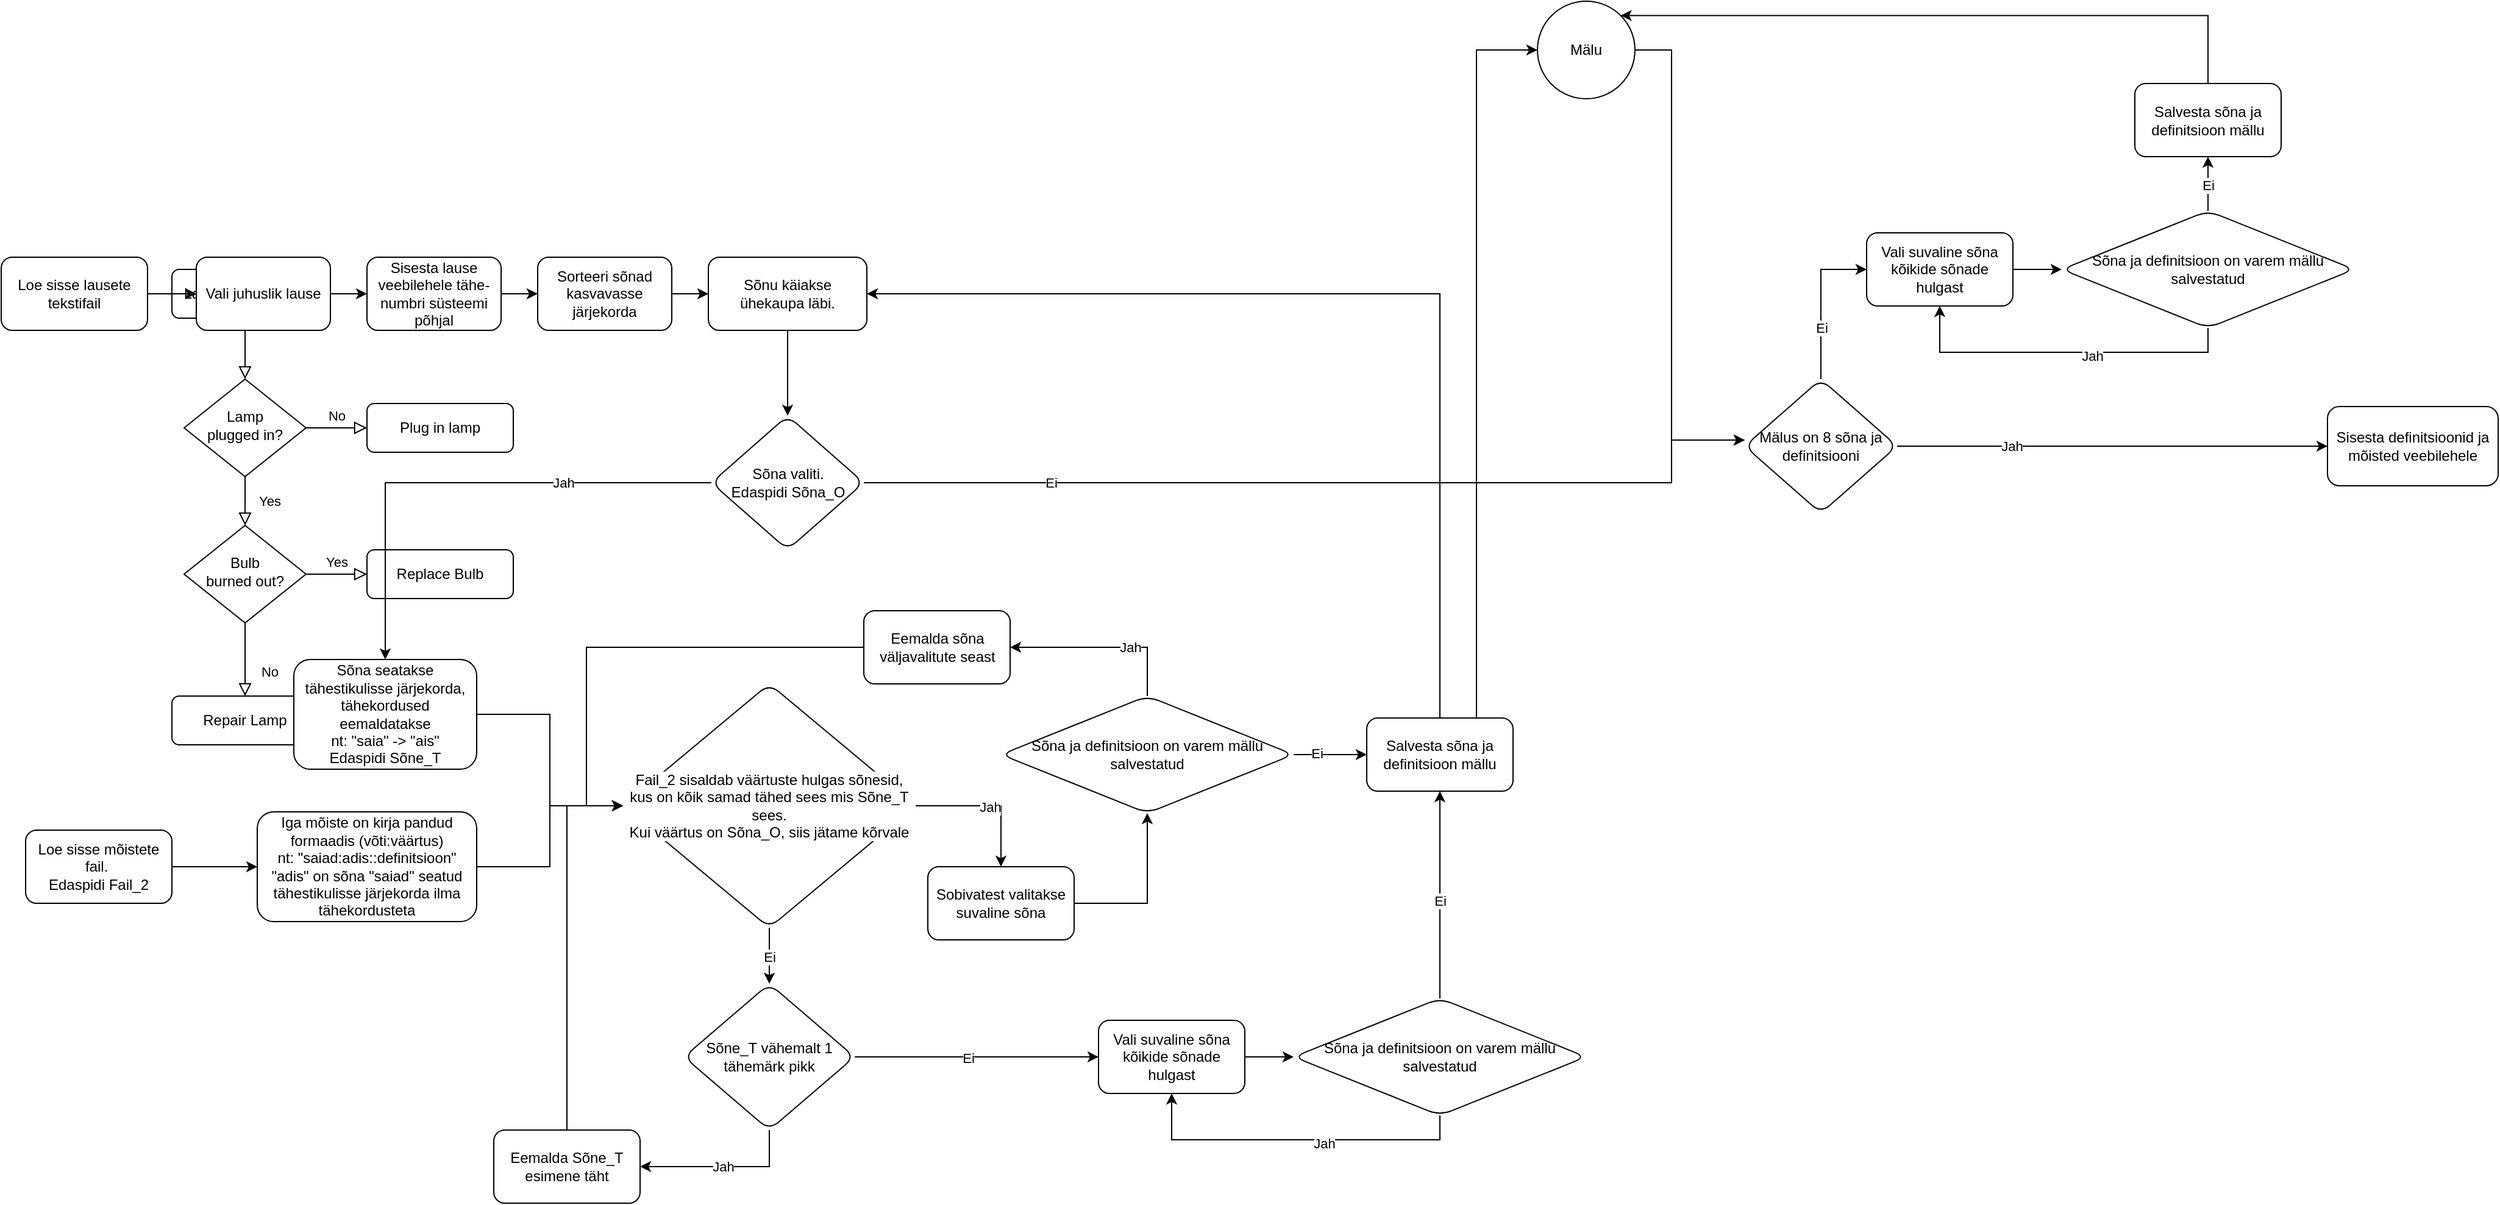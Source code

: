 <mxfile version="24.2.2" type="github">
  <diagram id="C5RBs43oDa-KdzZeNtuy" name="Page-1">
    <mxGraphModel dx="2074" dy="2275" grid="1" gridSize="10" guides="1" tooltips="1" connect="1" arrows="1" fold="1" page="1" pageScale="1" pageWidth="827" pageHeight="1169" math="0" shadow="0">
      <root>
        <mxCell id="WIyWlLk6GJQsqaUBKTNV-0" />
        <mxCell id="WIyWlLk6GJQsqaUBKTNV-1" parent="WIyWlLk6GJQsqaUBKTNV-0" />
        <mxCell id="WIyWlLk6GJQsqaUBKTNV-2" value="" style="rounded=0;html=1;jettySize=auto;orthogonalLoop=1;fontSize=11;endArrow=block;endFill=0;endSize=8;strokeWidth=1;shadow=0;labelBackgroundColor=none;edgeStyle=orthogonalEdgeStyle;" parent="WIyWlLk6GJQsqaUBKTNV-1" source="WIyWlLk6GJQsqaUBKTNV-3" target="WIyWlLk6GJQsqaUBKTNV-6" edge="1">
          <mxGeometry relative="1" as="geometry" />
        </mxCell>
        <mxCell id="WIyWlLk6GJQsqaUBKTNV-3" value="Lamp doesn&#39;t work" style="rounded=1;whiteSpace=wrap;html=1;fontSize=12;glass=0;strokeWidth=1;shadow=0;" parent="WIyWlLk6GJQsqaUBKTNV-1" vertex="1">
          <mxGeometry x="160" y="80" width="120" height="40" as="geometry" />
        </mxCell>
        <mxCell id="WIyWlLk6GJQsqaUBKTNV-4" value="Yes" style="rounded=0;html=1;jettySize=auto;orthogonalLoop=1;fontSize=11;endArrow=block;endFill=0;endSize=8;strokeWidth=1;shadow=0;labelBackgroundColor=none;edgeStyle=orthogonalEdgeStyle;" parent="WIyWlLk6GJQsqaUBKTNV-1" source="WIyWlLk6GJQsqaUBKTNV-6" target="WIyWlLk6GJQsqaUBKTNV-10" edge="1">
          <mxGeometry y="20" relative="1" as="geometry">
            <mxPoint as="offset" />
          </mxGeometry>
        </mxCell>
        <mxCell id="WIyWlLk6GJQsqaUBKTNV-5" value="No" style="edgeStyle=orthogonalEdgeStyle;rounded=0;html=1;jettySize=auto;orthogonalLoop=1;fontSize=11;endArrow=block;endFill=0;endSize=8;strokeWidth=1;shadow=0;labelBackgroundColor=none;" parent="WIyWlLk6GJQsqaUBKTNV-1" source="WIyWlLk6GJQsqaUBKTNV-6" target="WIyWlLk6GJQsqaUBKTNV-7" edge="1">
          <mxGeometry y="10" relative="1" as="geometry">
            <mxPoint as="offset" />
          </mxGeometry>
        </mxCell>
        <mxCell id="WIyWlLk6GJQsqaUBKTNV-6" value="Lamp&lt;br&gt;plugged in?" style="rhombus;whiteSpace=wrap;html=1;shadow=0;fontFamily=Helvetica;fontSize=12;align=center;strokeWidth=1;spacing=6;spacingTop=-4;" parent="WIyWlLk6GJQsqaUBKTNV-1" vertex="1">
          <mxGeometry x="170" y="170" width="100" height="80" as="geometry" />
        </mxCell>
        <mxCell id="WIyWlLk6GJQsqaUBKTNV-7" value="Plug in lamp" style="rounded=1;whiteSpace=wrap;html=1;fontSize=12;glass=0;strokeWidth=1;shadow=0;" parent="WIyWlLk6GJQsqaUBKTNV-1" vertex="1">
          <mxGeometry x="320" y="190" width="120" height="40" as="geometry" />
        </mxCell>
        <mxCell id="WIyWlLk6GJQsqaUBKTNV-8" value="No" style="rounded=0;html=1;jettySize=auto;orthogonalLoop=1;fontSize=11;endArrow=block;endFill=0;endSize=8;strokeWidth=1;shadow=0;labelBackgroundColor=none;edgeStyle=orthogonalEdgeStyle;" parent="WIyWlLk6GJQsqaUBKTNV-1" source="WIyWlLk6GJQsqaUBKTNV-10" target="WIyWlLk6GJQsqaUBKTNV-11" edge="1">
          <mxGeometry x="0.333" y="20" relative="1" as="geometry">
            <mxPoint as="offset" />
          </mxGeometry>
        </mxCell>
        <mxCell id="WIyWlLk6GJQsqaUBKTNV-9" value="Yes" style="edgeStyle=orthogonalEdgeStyle;rounded=0;html=1;jettySize=auto;orthogonalLoop=1;fontSize=11;endArrow=block;endFill=0;endSize=8;strokeWidth=1;shadow=0;labelBackgroundColor=none;" parent="WIyWlLk6GJQsqaUBKTNV-1" source="WIyWlLk6GJQsqaUBKTNV-10" target="WIyWlLk6GJQsqaUBKTNV-12" edge="1">
          <mxGeometry y="10" relative="1" as="geometry">
            <mxPoint as="offset" />
          </mxGeometry>
        </mxCell>
        <mxCell id="WIyWlLk6GJQsqaUBKTNV-10" value="Bulb&lt;br&gt;burned out?" style="rhombus;whiteSpace=wrap;html=1;shadow=0;fontFamily=Helvetica;fontSize=12;align=center;strokeWidth=1;spacing=6;spacingTop=-4;" parent="WIyWlLk6GJQsqaUBKTNV-1" vertex="1">
          <mxGeometry x="170" y="290" width="100" height="80" as="geometry" />
        </mxCell>
        <mxCell id="WIyWlLk6GJQsqaUBKTNV-11" value="Repair Lamp" style="rounded=1;whiteSpace=wrap;html=1;fontSize=12;glass=0;strokeWidth=1;shadow=0;" parent="WIyWlLk6GJQsqaUBKTNV-1" vertex="1">
          <mxGeometry x="160" y="430" width="120" height="40" as="geometry" />
        </mxCell>
        <mxCell id="WIyWlLk6GJQsqaUBKTNV-12" value="Replace Bulb" style="rounded=1;whiteSpace=wrap;html=1;fontSize=12;glass=0;strokeWidth=1;shadow=0;" parent="WIyWlLk6GJQsqaUBKTNV-1" vertex="1">
          <mxGeometry x="320" y="310" width="120" height="40" as="geometry" />
        </mxCell>
        <mxCell id="gTA1HExa4bC7OUB-ggl0-0" value="" style="edgeStyle=orthogonalEdgeStyle;rounded=0;orthogonalLoop=1;jettySize=auto;html=1;" edge="1" parent="WIyWlLk6GJQsqaUBKTNV-1" source="gTA1HExa4bC7OUB-ggl0-1" target="gTA1HExa4bC7OUB-ggl0-5">
          <mxGeometry relative="1" as="geometry" />
        </mxCell>
        <mxCell id="gTA1HExa4bC7OUB-ggl0-1" value="Loe sisse lausete tekstifail" style="rounded=1;whiteSpace=wrap;html=1;" vertex="1" parent="WIyWlLk6GJQsqaUBKTNV-1">
          <mxGeometry x="20" y="70" width="120" height="60" as="geometry" />
        </mxCell>
        <mxCell id="gTA1HExa4bC7OUB-ggl0-2" value="" style="edgeStyle=orthogonalEdgeStyle;rounded=0;orthogonalLoop=1;jettySize=auto;html=1;" edge="1" parent="WIyWlLk6GJQsqaUBKTNV-1" source="gTA1HExa4bC7OUB-ggl0-3" target="gTA1HExa4bC7OUB-ggl0-15">
          <mxGeometry relative="1" as="geometry" />
        </mxCell>
        <mxCell id="gTA1HExa4bC7OUB-ggl0-3" value="Loe sisse mõistete fail.&amp;nbsp;&lt;div&gt;Edaspidi Fail_2&lt;/div&gt;" style="rounded=1;whiteSpace=wrap;html=1;" vertex="1" parent="WIyWlLk6GJQsqaUBKTNV-1">
          <mxGeometry x="40" y="540" width="120" height="60" as="geometry" />
        </mxCell>
        <mxCell id="gTA1HExa4bC7OUB-ggl0-4" value="" style="edgeStyle=orthogonalEdgeStyle;rounded=0;orthogonalLoop=1;jettySize=auto;html=1;" edge="1" parent="WIyWlLk6GJQsqaUBKTNV-1" source="gTA1HExa4bC7OUB-ggl0-5" target="gTA1HExa4bC7OUB-ggl0-7">
          <mxGeometry relative="1" as="geometry" />
        </mxCell>
        <mxCell id="gTA1HExa4bC7OUB-ggl0-5" value="Vali juhuslik lause" style="rounded=1;whiteSpace=wrap;html=1;" vertex="1" parent="WIyWlLk6GJQsqaUBKTNV-1">
          <mxGeometry x="180" y="70" width="110" height="60" as="geometry" />
        </mxCell>
        <mxCell id="gTA1HExa4bC7OUB-ggl0-6" value="" style="edgeStyle=orthogonalEdgeStyle;rounded=0;orthogonalLoop=1;jettySize=auto;html=1;" edge="1" parent="WIyWlLk6GJQsqaUBKTNV-1" source="gTA1HExa4bC7OUB-ggl0-7" target="gTA1HExa4bC7OUB-ggl0-9">
          <mxGeometry relative="1" as="geometry" />
        </mxCell>
        <mxCell id="gTA1HExa4bC7OUB-ggl0-7" value="Sisesta lause veebilehele tähe-numbri süsteemi põhjal" style="rounded=1;whiteSpace=wrap;html=1;" vertex="1" parent="WIyWlLk6GJQsqaUBKTNV-1">
          <mxGeometry x="320" y="70" width="110" height="60" as="geometry" />
        </mxCell>
        <mxCell id="gTA1HExa4bC7OUB-ggl0-8" value="" style="edgeStyle=orthogonalEdgeStyle;rounded=0;orthogonalLoop=1;jettySize=auto;html=1;" edge="1" parent="WIyWlLk6GJQsqaUBKTNV-1" source="gTA1HExa4bC7OUB-ggl0-9" target="gTA1HExa4bC7OUB-ggl0-11">
          <mxGeometry relative="1" as="geometry" />
        </mxCell>
        <mxCell id="gTA1HExa4bC7OUB-ggl0-9" value="Sorteeri sõnad kasvavasse järjekorda" style="rounded=1;whiteSpace=wrap;html=1;" vertex="1" parent="WIyWlLk6GJQsqaUBKTNV-1">
          <mxGeometry x="460" y="70" width="110" height="60" as="geometry" />
        </mxCell>
        <mxCell id="gTA1HExa4bC7OUB-ggl0-10" value="" style="edgeStyle=orthogonalEdgeStyle;rounded=0;orthogonalLoop=1;jettySize=auto;html=1;" edge="1" parent="WIyWlLk6GJQsqaUBKTNV-1" source="gTA1HExa4bC7OUB-ggl0-11" target="gTA1HExa4bC7OUB-ggl0-50">
          <mxGeometry relative="1" as="geometry" />
        </mxCell>
        <mxCell id="gTA1HExa4bC7OUB-ggl0-11" value="Sõnu käiakse ühekaupa läbi." style="rounded=1;whiteSpace=wrap;html=1;" vertex="1" parent="WIyWlLk6GJQsqaUBKTNV-1">
          <mxGeometry x="600" y="70" width="130" height="60" as="geometry" />
        </mxCell>
        <mxCell id="gTA1HExa4bC7OUB-ggl0-12" style="edgeStyle=orthogonalEdgeStyle;rounded=0;orthogonalLoop=1;jettySize=auto;html=1;entryX=0;entryY=0.5;entryDx=0;entryDy=0;" edge="1" parent="WIyWlLk6GJQsqaUBKTNV-1" source="gTA1HExa4bC7OUB-ggl0-13" target="gTA1HExa4bC7OUB-ggl0-20">
          <mxGeometry relative="1" as="geometry" />
        </mxCell>
        <mxCell id="gTA1HExa4bC7OUB-ggl0-13" value="Sõna seatakse tähestikulisse järjekorda, tähekordused eemaldatakse&lt;div&gt;nt: &quot;saia&quot; -&amp;gt; &quot;ais&quot;&lt;/div&gt;&lt;div&gt;Edaspidi Sõne_T&lt;/div&gt;" style="rounded=1;whiteSpace=wrap;html=1;" vertex="1" parent="WIyWlLk6GJQsqaUBKTNV-1">
          <mxGeometry x="260" y="400" width="150" height="90" as="geometry" />
        </mxCell>
        <mxCell id="gTA1HExa4bC7OUB-ggl0-14" value="" style="edgeStyle=orthogonalEdgeStyle;rounded=0;orthogonalLoop=1;jettySize=auto;html=1;" edge="1" parent="WIyWlLk6GJQsqaUBKTNV-1" source="gTA1HExa4bC7OUB-ggl0-15" target="gTA1HExa4bC7OUB-ggl0-20">
          <mxGeometry relative="1" as="geometry" />
        </mxCell>
        <mxCell id="gTA1HExa4bC7OUB-ggl0-15" value="Iga mõiste on kirja pandud formaadis (võti:väärtus)&lt;div&gt;nt: &quot;saiad:adis::definitsioon&quot;&lt;/div&gt;&lt;div&gt;&quot;adis&quot; on sõna &quot;saiad&quot; seatud tähestikulisse järjekorda ilma tähekordusteta&lt;/div&gt;" style="rounded=1;whiteSpace=wrap;html=1;" vertex="1" parent="WIyWlLk6GJQsqaUBKTNV-1">
          <mxGeometry x="230" y="525" width="180" height="90" as="geometry" />
        </mxCell>
        <mxCell id="gTA1HExa4bC7OUB-ggl0-16" value="" style="edgeStyle=orthogonalEdgeStyle;rounded=0;orthogonalLoop=1;jettySize=auto;html=1;entryX=0.5;entryY=0;entryDx=0;entryDy=0;" edge="1" parent="WIyWlLk6GJQsqaUBKTNV-1" source="gTA1HExa4bC7OUB-ggl0-20" target="gTA1HExa4bC7OUB-ggl0-22">
          <mxGeometry relative="1" as="geometry" />
        </mxCell>
        <mxCell id="gTA1HExa4bC7OUB-ggl0-17" value="Jah" style="edgeLabel;html=1;align=center;verticalAlign=middle;resizable=0;points=[];" vertex="1" connectable="0" parent="gTA1HExa4bC7OUB-ggl0-16">
          <mxGeometry x="0.011" y="-1" relative="1" as="geometry">
            <mxPoint as="offset" />
          </mxGeometry>
        </mxCell>
        <mxCell id="gTA1HExa4bC7OUB-ggl0-18" style="edgeStyle=orthogonalEdgeStyle;rounded=0;orthogonalLoop=1;jettySize=auto;html=1;entryX=0.5;entryY=0;entryDx=0;entryDy=0;" edge="1" parent="WIyWlLk6GJQsqaUBKTNV-1" source="gTA1HExa4bC7OUB-ggl0-20" target="gTA1HExa4bC7OUB-ggl0-31">
          <mxGeometry relative="1" as="geometry" />
        </mxCell>
        <mxCell id="gTA1HExa4bC7OUB-ggl0-19" value="Ei" style="edgeLabel;html=1;align=center;verticalAlign=middle;resizable=0;points=[];" vertex="1" connectable="0" parent="gTA1HExa4bC7OUB-ggl0-18">
          <mxGeometry x="-0.113" relative="1" as="geometry">
            <mxPoint y="3" as="offset" />
          </mxGeometry>
        </mxCell>
        <mxCell id="gTA1HExa4bC7OUB-ggl0-20" value="Fail_2 sisaldab väärtuste hulgas sõnesid, kus on kõik samad tähed sees mis Sõne_T sees.&lt;div&gt;Kui väärtus on Sõna_O, siis jätame kõrvale&lt;/div&gt;" style="rhombus;whiteSpace=wrap;html=1;rounded=1;align=center;shadow=0;strokeColor=default;fillColor=default;gradientColor=none;labelBackgroundColor=default;" vertex="1" parent="WIyWlLk6GJQsqaUBKTNV-1">
          <mxGeometry x="530" y="420" width="240" height="200" as="geometry" />
        </mxCell>
        <mxCell id="gTA1HExa4bC7OUB-ggl0-21" style="edgeStyle=orthogonalEdgeStyle;rounded=0;orthogonalLoop=1;jettySize=auto;html=1;entryX=0.5;entryY=1;entryDx=0;entryDy=0;exitX=1;exitY=0.5;exitDx=0;exitDy=0;" edge="1" parent="WIyWlLk6GJQsqaUBKTNV-1" source="gTA1HExa4bC7OUB-ggl0-22" target="gTA1HExa4bC7OUB-ggl0-43">
          <mxGeometry relative="1" as="geometry" />
        </mxCell>
        <mxCell id="gTA1HExa4bC7OUB-ggl0-22" value="Sobivatest valitakse suvaline sõna" style="whiteSpace=wrap;html=1;rounded=1;" vertex="1" parent="WIyWlLk6GJQsqaUBKTNV-1">
          <mxGeometry x="780" y="570" width="120" height="60" as="geometry" />
        </mxCell>
        <mxCell id="gTA1HExa4bC7OUB-ggl0-23" value="" style="edgeStyle=orthogonalEdgeStyle;rounded=0;orthogonalLoop=1;jettySize=auto;html=1;exitX=0.75;exitY=0;exitDx=0;exitDy=0;" edge="1" parent="WIyWlLk6GJQsqaUBKTNV-1" source="gTA1HExa4bC7OUB-ggl0-25" target="gTA1HExa4bC7OUB-ggl0-58">
          <mxGeometry relative="1" as="geometry">
            <mxPoint x="1400" y="668" as="sourcePoint" />
            <Array as="points">
              <mxPoint x="1230" y="-100" />
            </Array>
          </mxGeometry>
        </mxCell>
        <mxCell id="gTA1HExa4bC7OUB-ggl0-24" style="edgeStyle=orthogonalEdgeStyle;rounded=0;orthogonalLoop=1;jettySize=auto;html=1;exitX=0.5;exitY=0;exitDx=0;exitDy=0;entryX=1;entryY=0.5;entryDx=0;entryDy=0;" edge="1" parent="WIyWlLk6GJQsqaUBKTNV-1" source="gTA1HExa4bC7OUB-ggl0-25" target="gTA1HExa4bC7OUB-ggl0-11">
          <mxGeometry relative="1" as="geometry" />
        </mxCell>
        <mxCell id="gTA1HExa4bC7OUB-ggl0-25" value="Salvesta sõna ja definitsioon mällu" style="whiteSpace=wrap;html=1;rounded=1;" vertex="1" parent="WIyWlLk6GJQsqaUBKTNV-1">
          <mxGeometry x="1140" y="448" width="120" height="60" as="geometry" />
        </mxCell>
        <mxCell id="gTA1HExa4bC7OUB-ggl0-26" style="edgeStyle=orthogonalEdgeStyle;rounded=0;orthogonalLoop=1;jettySize=auto;html=1;entryX=0;entryY=0.5;entryDx=0;entryDy=0;" edge="1" parent="WIyWlLk6GJQsqaUBKTNV-1" source="gTA1HExa4bC7OUB-ggl0-27" target="gTA1HExa4bC7OUB-ggl0-20">
          <mxGeometry relative="1" as="geometry" />
        </mxCell>
        <mxCell id="gTA1HExa4bC7OUB-ggl0-27" value="Eemalda Sõne_T esimene täht" style="whiteSpace=wrap;html=1;rounded=1;" vertex="1" parent="WIyWlLk6GJQsqaUBKTNV-1">
          <mxGeometry x="424" y="786" width="120" height="60" as="geometry" />
        </mxCell>
        <mxCell id="gTA1HExa4bC7OUB-ggl0-28" value="Jah" style="edgeStyle=orthogonalEdgeStyle;rounded=0;orthogonalLoop=1;jettySize=auto;html=1;entryX=1;entryY=0.5;entryDx=0;entryDy=0;exitX=0.5;exitY=1;exitDx=0;exitDy=0;" edge="1" parent="WIyWlLk6GJQsqaUBKTNV-1" source="gTA1HExa4bC7OUB-ggl0-31" target="gTA1HExa4bC7OUB-ggl0-27">
          <mxGeometry relative="1" as="geometry" />
        </mxCell>
        <mxCell id="gTA1HExa4bC7OUB-ggl0-29" style="edgeStyle=orthogonalEdgeStyle;rounded=0;orthogonalLoop=1;jettySize=auto;html=1;entryX=0;entryY=0.5;entryDx=0;entryDy=0;" edge="1" parent="WIyWlLk6GJQsqaUBKTNV-1" source="gTA1HExa4bC7OUB-ggl0-31" target="gTA1HExa4bC7OUB-ggl0-33">
          <mxGeometry relative="1" as="geometry" />
        </mxCell>
        <mxCell id="gTA1HExa4bC7OUB-ggl0-30" value="Ei" style="edgeLabel;html=1;align=center;verticalAlign=middle;resizable=0;points=[];" vertex="1" connectable="0" parent="gTA1HExa4bC7OUB-ggl0-29">
          <mxGeometry x="-0.077" y="-1" relative="1" as="geometry">
            <mxPoint as="offset" />
          </mxGeometry>
        </mxCell>
        <mxCell id="gTA1HExa4bC7OUB-ggl0-31" value="Sõne_T vähemalt 1 tähemärk pikk" style="rhombus;whiteSpace=wrap;html=1;rounded=1;" vertex="1" parent="WIyWlLk6GJQsqaUBKTNV-1">
          <mxGeometry x="580" y="666" width="140" height="120" as="geometry" />
        </mxCell>
        <mxCell id="gTA1HExa4bC7OUB-ggl0-32" value="" style="edgeStyle=orthogonalEdgeStyle;rounded=0;orthogonalLoop=1;jettySize=auto;html=1;" edge="1" parent="WIyWlLk6GJQsqaUBKTNV-1" source="gTA1HExa4bC7OUB-ggl0-33" target="gTA1HExa4bC7OUB-ggl0-38">
          <mxGeometry relative="1" as="geometry" />
        </mxCell>
        <mxCell id="gTA1HExa4bC7OUB-ggl0-33" value="Vali suvaline sõna kõikide sõnade hulgast" style="whiteSpace=wrap;html=1;rounded=1;" vertex="1" parent="WIyWlLk6GJQsqaUBKTNV-1">
          <mxGeometry x="920" y="696" width="120" height="60" as="geometry" />
        </mxCell>
        <mxCell id="gTA1HExa4bC7OUB-ggl0-34" style="edgeStyle=orthogonalEdgeStyle;rounded=0;orthogonalLoop=1;jettySize=auto;html=1;entryX=0.5;entryY=1;entryDx=0;entryDy=0;exitX=0.5;exitY=1;exitDx=0;exitDy=0;" edge="1" parent="WIyWlLk6GJQsqaUBKTNV-1" source="gTA1HExa4bC7OUB-ggl0-38" target="gTA1HExa4bC7OUB-ggl0-33">
          <mxGeometry relative="1" as="geometry" />
        </mxCell>
        <mxCell id="gTA1HExa4bC7OUB-ggl0-35" value="Jah" style="edgeLabel;html=1;align=center;verticalAlign=middle;resizable=0;points=[];" vertex="1" connectable="0" parent="gTA1HExa4bC7OUB-ggl0-34">
          <mxGeometry x="-0.169" y="3" relative="1" as="geometry">
            <mxPoint as="offset" />
          </mxGeometry>
        </mxCell>
        <mxCell id="gTA1HExa4bC7OUB-ggl0-36" style="edgeStyle=orthogonalEdgeStyle;rounded=0;orthogonalLoop=1;jettySize=auto;html=1;entryX=0.5;entryY=1;entryDx=0;entryDy=0;" edge="1" parent="WIyWlLk6GJQsqaUBKTNV-1" source="gTA1HExa4bC7OUB-ggl0-38" target="gTA1HExa4bC7OUB-ggl0-25">
          <mxGeometry relative="1" as="geometry" />
        </mxCell>
        <mxCell id="gTA1HExa4bC7OUB-ggl0-37" value="Ei" style="edgeLabel;html=1;align=center;verticalAlign=middle;resizable=0;points=[];" vertex="1" connectable="0" parent="gTA1HExa4bC7OUB-ggl0-36">
          <mxGeometry x="-0.059" relative="1" as="geometry">
            <mxPoint as="offset" />
          </mxGeometry>
        </mxCell>
        <mxCell id="gTA1HExa4bC7OUB-ggl0-38" value="Sõna ja definitsioon on varem mällu salvestatud" style="rhombus;whiteSpace=wrap;html=1;rounded=1;" vertex="1" parent="WIyWlLk6GJQsqaUBKTNV-1">
          <mxGeometry x="1080" y="678" width="240" height="96" as="geometry" />
        </mxCell>
        <mxCell id="gTA1HExa4bC7OUB-ggl0-39" style="edgeStyle=orthogonalEdgeStyle;rounded=0;orthogonalLoop=1;jettySize=auto;html=1;entryX=0;entryY=0.5;entryDx=0;entryDy=0;" edge="1" parent="WIyWlLk6GJQsqaUBKTNV-1" source="gTA1HExa4bC7OUB-ggl0-43" target="gTA1HExa4bC7OUB-ggl0-25">
          <mxGeometry relative="1" as="geometry" />
        </mxCell>
        <mxCell id="gTA1HExa4bC7OUB-ggl0-40" value="Ei" style="edgeLabel;html=1;align=center;verticalAlign=middle;resizable=0;points=[];" vertex="1" connectable="0" parent="gTA1HExa4bC7OUB-ggl0-39">
          <mxGeometry x="-0.367" y="1" relative="1" as="geometry">
            <mxPoint as="offset" />
          </mxGeometry>
        </mxCell>
        <mxCell id="gTA1HExa4bC7OUB-ggl0-41" value="" style="edgeStyle=orthogonalEdgeStyle;rounded=0;orthogonalLoop=1;jettySize=auto;html=1;exitX=0.5;exitY=0;exitDx=0;exitDy=0;entryX=1;entryY=0.5;entryDx=0;entryDy=0;" edge="1" parent="WIyWlLk6GJQsqaUBKTNV-1" source="gTA1HExa4bC7OUB-ggl0-43" target="gTA1HExa4bC7OUB-ggl0-45">
          <mxGeometry relative="1" as="geometry" />
        </mxCell>
        <mxCell id="gTA1HExa4bC7OUB-ggl0-42" value="Jah" style="edgeLabel;html=1;align=center;verticalAlign=middle;resizable=0;points=[];" vertex="1" connectable="0" parent="gTA1HExa4bC7OUB-ggl0-41">
          <mxGeometry x="-0.29" relative="1" as="geometry">
            <mxPoint as="offset" />
          </mxGeometry>
        </mxCell>
        <mxCell id="gTA1HExa4bC7OUB-ggl0-43" value="Sõna ja definitsioon on varem mällu salvestatud" style="rhombus;whiteSpace=wrap;html=1;rounded=1;" vertex="1" parent="WIyWlLk6GJQsqaUBKTNV-1">
          <mxGeometry x="840" y="430" width="240" height="96" as="geometry" />
        </mxCell>
        <mxCell id="gTA1HExa4bC7OUB-ggl0-44" style="edgeStyle=orthogonalEdgeStyle;rounded=0;orthogonalLoop=1;jettySize=auto;html=1;entryX=0;entryY=0.5;entryDx=0;entryDy=0;exitX=0;exitY=0.5;exitDx=0;exitDy=0;" edge="1" parent="WIyWlLk6GJQsqaUBKTNV-1" source="gTA1HExa4bC7OUB-ggl0-45" target="gTA1HExa4bC7OUB-ggl0-20">
          <mxGeometry relative="1" as="geometry">
            <Array as="points">
              <mxPoint x="500" y="390" />
              <mxPoint x="500" y="520" />
            </Array>
          </mxGeometry>
        </mxCell>
        <mxCell id="gTA1HExa4bC7OUB-ggl0-45" value="Eemalda sõna väljavalitute seast" style="whiteSpace=wrap;html=1;rounded=1;" vertex="1" parent="WIyWlLk6GJQsqaUBKTNV-1">
          <mxGeometry x="727.5" y="360" width="120" height="60" as="geometry" />
        </mxCell>
        <mxCell id="gTA1HExa4bC7OUB-ggl0-46" style="edgeStyle=orthogonalEdgeStyle;rounded=0;orthogonalLoop=1;jettySize=auto;html=1;entryX=0.5;entryY=0;entryDx=0;entryDy=0;" edge="1" parent="WIyWlLk6GJQsqaUBKTNV-1" source="gTA1HExa4bC7OUB-ggl0-50" target="gTA1HExa4bC7OUB-ggl0-13">
          <mxGeometry relative="1" as="geometry" />
        </mxCell>
        <mxCell id="gTA1HExa4bC7OUB-ggl0-47" value="Jah" style="edgeLabel;html=1;align=center;verticalAlign=middle;resizable=0;points=[];" vertex="1" connectable="0" parent="gTA1HExa4bC7OUB-ggl0-46">
          <mxGeometry x="-0.241" y="2" relative="1" as="geometry">
            <mxPoint x="35" y="-2" as="offset" />
          </mxGeometry>
        </mxCell>
        <mxCell id="gTA1HExa4bC7OUB-ggl0-48" style="edgeStyle=orthogonalEdgeStyle;rounded=0;orthogonalLoop=1;jettySize=auto;html=1;" edge="1" parent="WIyWlLk6GJQsqaUBKTNV-1" source="gTA1HExa4bC7OUB-ggl0-50">
          <mxGeometry relative="1" as="geometry">
            <mxPoint x="1450" y="220" as="targetPoint" />
            <Array as="points">
              <mxPoint x="1390" y="255" />
              <mxPoint x="1390" y="220" />
            </Array>
          </mxGeometry>
        </mxCell>
        <mxCell id="gTA1HExa4bC7OUB-ggl0-49" value="Ei" style="edgeLabel;html=1;align=center;verticalAlign=middle;resizable=0;points=[];" vertex="1" connectable="0" parent="gTA1HExa4bC7OUB-ggl0-48">
          <mxGeometry x="0.127" relative="1" as="geometry">
            <mxPoint x="-274" as="offset" />
          </mxGeometry>
        </mxCell>
        <mxCell id="gTA1HExa4bC7OUB-ggl0-50" value="Sõna valiti.&lt;div&gt;Edaspidi Sõna_O&lt;/div&gt;" style="rhombus;whiteSpace=wrap;html=1;rounded=1;" vertex="1" parent="WIyWlLk6GJQsqaUBKTNV-1">
          <mxGeometry x="602.5" y="200" width="125" height="110" as="geometry" />
        </mxCell>
        <mxCell id="gTA1HExa4bC7OUB-ggl0-51" value="" style="edgeStyle=orthogonalEdgeStyle;rounded=0;orthogonalLoop=1;jettySize=auto;html=1;" edge="1" parent="WIyWlLk6GJQsqaUBKTNV-1" source="gTA1HExa4bC7OUB-ggl0-55" target="gTA1HExa4bC7OUB-ggl0-56">
          <mxGeometry relative="1" as="geometry" />
        </mxCell>
        <mxCell id="gTA1HExa4bC7OUB-ggl0-52" value="Jah" style="edgeLabel;html=1;align=center;verticalAlign=middle;resizable=0;points=[];" vertex="1" connectable="0" parent="gTA1HExa4bC7OUB-ggl0-51">
          <mxGeometry x="-0.285" y="-2" relative="1" as="geometry">
            <mxPoint x="-32" y="-2" as="offset" />
          </mxGeometry>
        </mxCell>
        <mxCell id="gTA1HExa4bC7OUB-ggl0-53" value="" style="edgeStyle=orthogonalEdgeStyle;rounded=0;orthogonalLoop=1;jettySize=auto;html=1;exitX=0.5;exitY=0;exitDx=0;exitDy=0;entryX=0;entryY=0.5;entryDx=0;entryDy=0;" edge="1" parent="WIyWlLk6GJQsqaUBKTNV-1" source="gTA1HExa4bC7OUB-ggl0-55" target="gTA1HExa4bC7OUB-ggl0-60">
          <mxGeometry relative="1" as="geometry">
            <mxPoint x="1612.5" y="-80" as="sourcePoint" />
            <mxPoint x="1270.5" y="30" as="targetPoint" />
          </mxGeometry>
        </mxCell>
        <mxCell id="gTA1HExa4bC7OUB-ggl0-54" value="Ei" style="edgeLabel;html=1;align=center;verticalAlign=middle;resizable=0;points=[];" vertex="1" connectable="0" parent="gTA1HExa4bC7OUB-ggl0-53">
          <mxGeometry x="0.196" y="-3" relative="1" as="geometry">
            <mxPoint x="-3" y="34" as="offset" />
          </mxGeometry>
        </mxCell>
        <mxCell id="gTA1HExa4bC7OUB-ggl0-55" value="Mälus on 8 sõna ja definitsiooni" style="rhombus;whiteSpace=wrap;html=1;rounded=1;" vertex="1" parent="WIyWlLk6GJQsqaUBKTNV-1">
          <mxGeometry x="1450" y="170" width="125" height="110" as="geometry" />
        </mxCell>
        <mxCell id="gTA1HExa4bC7OUB-ggl0-56" value="Sisesta definitsioonid ja mõisted veebilehele" style="whiteSpace=wrap;html=1;rounded=1;" vertex="1" parent="WIyWlLk6GJQsqaUBKTNV-1">
          <mxGeometry x="1928" y="192.5" width="140" height="65" as="geometry" />
        </mxCell>
        <mxCell id="gTA1HExa4bC7OUB-ggl0-57" style="edgeStyle=orthogonalEdgeStyle;rounded=0;orthogonalLoop=1;jettySize=auto;html=1;exitX=1;exitY=0.5;exitDx=0;exitDy=0;" edge="1" parent="WIyWlLk6GJQsqaUBKTNV-1" source="gTA1HExa4bC7OUB-ggl0-58">
          <mxGeometry relative="1" as="geometry">
            <mxPoint x="1450" y="220" as="targetPoint" />
            <Array as="points">
              <mxPoint x="1390" y="-100" />
              <mxPoint x="1390" y="220" />
            </Array>
          </mxGeometry>
        </mxCell>
        <mxCell id="gTA1HExa4bC7OUB-ggl0-58" value="Mälu" style="ellipse;whiteSpace=wrap;html=1;rounded=1;" vertex="1" parent="WIyWlLk6GJQsqaUBKTNV-1">
          <mxGeometry x="1280" y="-140" width="80" height="80" as="geometry" />
        </mxCell>
        <mxCell id="gTA1HExa4bC7OUB-ggl0-59" value="" style="edgeStyle=orthogonalEdgeStyle;rounded=0;orthogonalLoop=1;jettySize=auto;html=1;" edge="1" parent="WIyWlLk6GJQsqaUBKTNV-1" source="gTA1HExa4bC7OUB-ggl0-60" target="gTA1HExa4bC7OUB-ggl0-65">
          <mxGeometry relative="1" as="geometry" />
        </mxCell>
        <mxCell id="gTA1HExa4bC7OUB-ggl0-60" value="Vali suvaline sõna kõikide sõnade hulgast" style="whiteSpace=wrap;html=1;rounded=1;" vertex="1" parent="WIyWlLk6GJQsqaUBKTNV-1">
          <mxGeometry x="1550" y="50" width="120" height="60" as="geometry" />
        </mxCell>
        <mxCell id="gTA1HExa4bC7OUB-ggl0-61" style="edgeStyle=orthogonalEdgeStyle;rounded=0;orthogonalLoop=1;jettySize=auto;html=1;entryX=0.5;entryY=1;entryDx=0;entryDy=0;exitX=0.5;exitY=1;exitDx=0;exitDy=0;" edge="1" parent="WIyWlLk6GJQsqaUBKTNV-1" source="gTA1HExa4bC7OUB-ggl0-65" target="gTA1HExa4bC7OUB-ggl0-60">
          <mxGeometry relative="1" as="geometry" />
        </mxCell>
        <mxCell id="gTA1HExa4bC7OUB-ggl0-62" value="Jah" style="edgeLabel;html=1;align=center;verticalAlign=middle;resizable=0;points=[];" vertex="1" connectable="0" parent="gTA1HExa4bC7OUB-ggl0-61">
          <mxGeometry x="-0.169" y="3" relative="1" as="geometry">
            <mxPoint as="offset" />
          </mxGeometry>
        </mxCell>
        <mxCell id="gTA1HExa4bC7OUB-ggl0-63" style="edgeStyle=orthogonalEdgeStyle;rounded=0;orthogonalLoop=1;jettySize=auto;html=1;entryX=0.5;entryY=1;entryDx=0;entryDy=0;" edge="1" parent="WIyWlLk6GJQsqaUBKTNV-1" source="gTA1HExa4bC7OUB-ggl0-65" target="gTA1HExa4bC7OUB-ggl0-67">
          <mxGeometry relative="1" as="geometry" />
        </mxCell>
        <mxCell id="gTA1HExa4bC7OUB-ggl0-64" value="Ei" style="edgeLabel;html=1;align=center;verticalAlign=middle;resizable=0;points=[];" vertex="1" connectable="0" parent="gTA1HExa4bC7OUB-ggl0-63">
          <mxGeometry x="0.292" y="-3" relative="1" as="geometry">
            <mxPoint x="-3" y="7" as="offset" />
          </mxGeometry>
        </mxCell>
        <mxCell id="gTA1HExa4bC7OUB-ggl0-65" value="Sõna ja definitsioon on varem mällu salvestatud" style="rhombus;whiteSpace=wrap;html=1;rounded=1;labelBackgroundColor=none;" vertex="1" parent="WIyWlLk6GJQsqaUBKTNV-1">
          <mxGeometry x="1710" y="32" width="240" height="96" as="geometry" />
        </mxCell>
        <mxCell id="gTA1HExa4bC7OUB-ggl0-66" style="edgeStyle=orthogonalEdgeStyle;rounded=0;orthogonalLoop=1;jettySize=auto;html=1;entryX=1;entryY=0;entryDx=0;entryDy=0;exitX=0.5;exitY=0;exitDx=0;exitDy=0;" edge="1" parent="WIyWlLk6GJQsqaUBKTNV-1" source="gTA1HExa4bC7OUB-ggl0-67" target="gTA1HExa4bC7OUB-ggl0-58">
          <mxGeometry relative="1" as="geometry">
            <Array as="points">
              <mxPoint x="1830" y="-128" />
            </Array>
          </mxGeometry>
        </mxCell>
        <mxCell id="gTA1HExa4bC7OUB-ggl0-67" value="Salvesta sõna ja definitsioon mällu" style="whiteSpace=wrap;html=1;rounded=1;" vertex="1" parent="WIyWlLk6GJQsqaUBKTNV-1">
          <mxGeometry x="1770" y="-72.5" width="120" height="60" as="geometry" />
        </mxCell>
      </root>
    </mxGraphModel>
  </diagram>
</mxfile>
